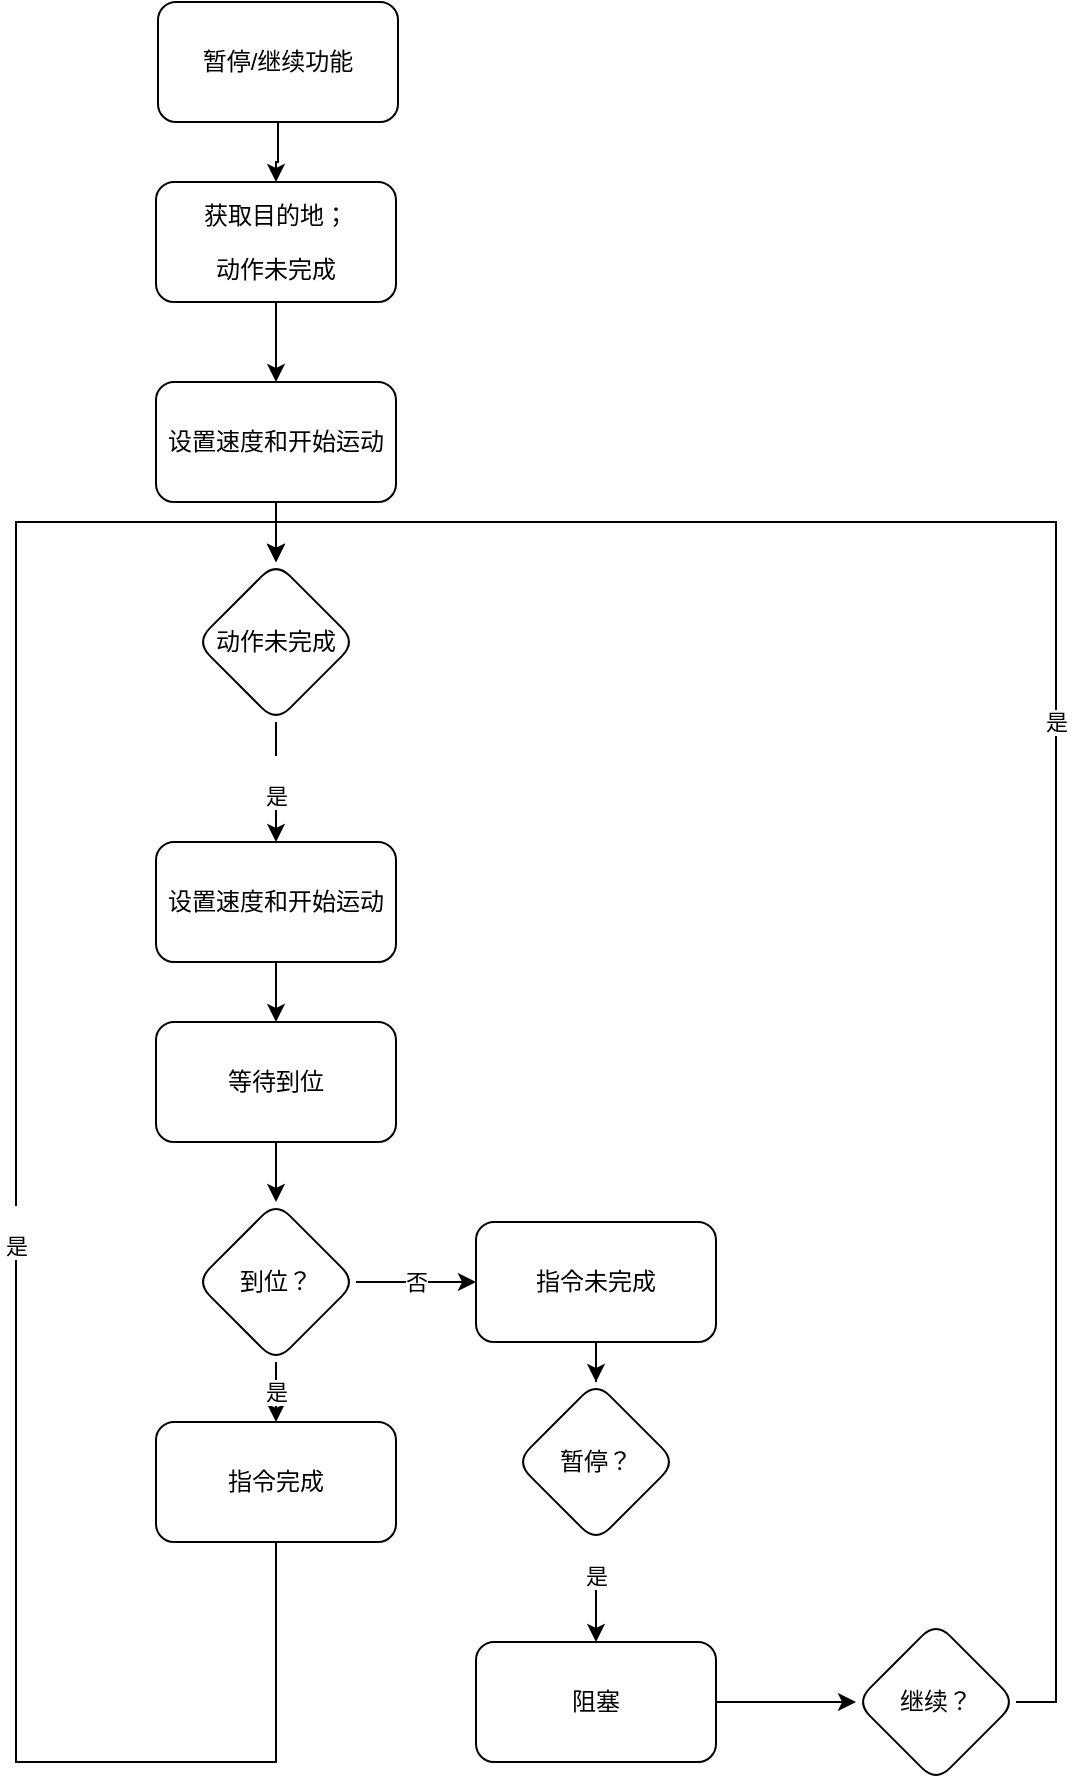 <mxfile version="21.3.4" type="github">
  <diagram id="C5RBs43oDa-KdzZeNtuy" name="Page-1">
    <mxGraphModel dx="1430" dy="775" grid="1" gridSize="10" guides="1" tooltips="1" connect="1" arrows="1" fold="1" page="1" pageScale="1" pageWidth="827" pageHeight="1169" math="0" shadow="0">
      <root>
        <mxCell id="WIyWlLk6GJQsqaUBKTNV-0" />
        <mxCell id="WIyWlLk6GJQsqaUBKTNV-1" parent="WIyWlLk6GJQsqaUBKTNV-0" />
        <mxCell id="Q33sTQYiLbo9IT7X74FS-3" value="" style="edgeStyle=orthogonalEdgeStyle;rounded=0;orthogonalLoop=1;jettySize=auto;html=1;" edge="1" parent="WIyWlLk6GJQsqaUBKTNV-1" source="Q33sTQYiLbo9IT7X74FS-1" target="Q33sTQYiLbo9IT7X74FS-2">
          <mxGeometry relative="1" as="geometry" />
        </mxCell>
        <mxCell id="Q33sTQYiLbo9IT7X74FS-1" value="暂停/继续功能" style="rounded=1;whiteSpace=wrap;html=1;" vertex="1" parent="WIyWlLk6GJQsqaUBKTNV-1">
          <mxGeometry x="321" y="90" width="120" height="60" as="geometry" />
        </mxCell>
        <mxCell id="Q33sTQYiLbo9IT7X74FS-5" value="" style="edgeStyle=orthogonalEdgeStyle;rounded=0;orthogonalLoop=1;jettySize=auto;html=1;" edge="1" parent="WIyWlLk6GJQsqaUBKTNV-1" source="Q33sTQYiLbo9IT7X74FS-2" target="Q33sTQYiLbo9IT7X74FS-4">
          <mxGeometry relative="1" as="geometry" />
        </mxCell>
        <mxCell id="Q33sTQYiLbo9IT7X74FS-2" value="&lt;p class=&quot;MsoNormal&quot;&gt;获取目的地；&lt;span style=&quot;mso-spacerun:&#39;yes&#39;;font-family:黑体;color:rgb(51,51,51);&lt;br/&gt;font-size:11.0pt;&quot;&gt;&lt;/span&gt;&lt;/p&gt;&lt;p class=&quot;MsoNormal&quot;&gt;动作未完成&lt;/p&gt;" style="rounded=1;whiteSpace=wrap;html=1;" vertex="1" parent="WIyWlLk6GJQsqaUBKTNV-1">
          <mxGeometry x="320" y="180" width="120" height="60" as="geometry" />
        </mxCell>
        <mxCell id="Q33sTQYiLbo9IT7X74FS-7" value="" style="edgeStyle=orthogonalEdgeStyle;rounded=0;orthogonalLoop=1;jettySize=auto;html=1;entryX=0.5;entryY=0;entryDx=0;entryDy=0;" edge="1" parent="WIyWlLk6GJQsqaUBKTNV-1" source="Q33sTQYiLbo9IT7X74FS-4" target="Q33sTQYiLbo9IT7X74FS-6">
          <mxGeometry relative="1" as="geometry">
            <mxPoint x="580" y="390" as="targetPoint" />
          </mxGeometry>
        </mxCell>
        <mxCell id="Q33sTQYiLbo9IT7X74FS-4" value="&lt;p class=&quot;MsoNormal&quot;&gt;设置速度和开始运动&lt;br&gt;&lt;/p&gt;" style="rounded=1;whiteSpace=wrap;html=1;" vertex="1" parent="WIyWlLk6GJQsqaUBKTNV-1">
          <mxGeometry x="320" y="280" width="120" height="60" as="geometry" />
        </mxCell>
        <mxCell id="Q33sTQYiLbo9IT7X74FS-9" value="&lt;br&gt;是" style="edgeStyle=orthogonalEdgeStyle;rounded=0;orthogonalLoop=1;jettySize=auto;html=1;" edge="1" parent="WIyWlLk6GJQsqaUBKTNV-1" source="Q33sTQYiLbo9IT7X74FS-6" target="Q33sTQYiLbo9IT7X74FS-8">
          <mxGeometry relative="1" as="geometry" />
        </mxCell>
        <mxCell id="Q33sTQYiLbo9IT7X74FS-6" value="动作未完成" style="rhombus;whiteSpace=wrap;html=1;rounded=1;" vertex="1" parent="WIyWlLk6GJQsqaUBKTNV-1">
          <mxGeometry x="340" y="370" width="80" height="80" as="geometry" />
        </mxCell>
        <mxCell id="Q33sTQYiLbo9IT7X74FS-14" value="" style="edgeStyle=orthogonalEdgeStyle;rounded=0;orthogonalLoop=1;jettySize=auto;html=1;" edge="1" parent="WIyWlLk6GJQsqaUBKTNV-1" source="Q33sTQYiLbo9IT7X74FS-8" target="Q33sTQYiLbo9IT7X74FS-13">
          <mxGeometry relative="1" as="geometry" />
        </mxCell>
        <mxCell id="Q33sTQYiLbo9IT7X74FS-8" value="设置速度和开始运动" style="whiteSpace=wrap;html=1;rounded=1;" vertex="1" parent="WIyWlLk6GJQsqaUBKTNV-1">
          <mxGeometry x="320" y="510" width="120" height="60" as="geometry" />
        </mxCell>
        <mxCell id="Q33sTQYiLbo9IT7X74FS-17" value="是" style="edgeStyle=orthogonalEdgeStyle;rounded=0;orthogonalLoop=1;jettySize=auto;html=1;" edge="1" parent="WIyWlLk6GJQsqaUBKTNV-1" source="Q33sTQYiLbo9IT7X74FS-10" target="Q33sTQYiLbo9IT7X74FS-16">
          <mxGeometry relative="1" as="geometry" />
        </mxCell>
        <mxCell id="Q33sTQYiLbo9IT7X74FS-19" value="否" style="edgeStyle=orthogonalEdgeStyle;rounded=0;orthogonalLoop=1;jettySize=auto;html=1;" edge="1" parent="WIyWlLk6GJQsqaUBKTNV-1" source="Q33sTQYiLbo9IT7X74FS-10" target="Q33sTQYiLbo9IT7X74FS-18">
          <mxGeometry relative="1" as="geometry" />
        </mxCell>
        <mxCell id="Q33sTQYiLbo9IT7X74FS-10" value="到位？" style="rhombus;whiteSpace=wrap;html=1;rounded=1;" vertex="1" parent="WIyWlLk6GJQsqaUBKTNV-1">
          <mxGeometry x="340" y="690" width="80" height="80" as="geometry" />
        </mxCell>
        <mxCell id="Q33sTQYiLbo9IT7X74FS-15" value="" style="edgeStyle=orthogonalEdgeStyle;rounded=0;orthogonalLoop=1;jettySize=auto;html=1;" edge="1" parent="WIyWlLk6GJQsqaUBKTNV-1" source="Q33sTQYiLbo9IT7X74FS-13" target="Q33sTQYiLbo9IT7X74FS-10">
          <mxGeometry relative="1" as="geometry" />
        </mxCell>
        <mxCell id="Q33sTQYiLbo9IT7X74FS-13" value="等待到位" style="whiteSpace=wrap;html=1;rounded=1;" vertex="1" parent="WIyWlLk6GJQsqaUBKTNV-1">
          <mxGeometry x="320" y="600" width="120" height="60" as="geometry" />
        </mxCell>
        <mxCell id="Q33sTQYiLbo9IT7X74FS-16" value="指令完成" style="whiteSpace=wrap;html=1;rounded=1;" vertex="1" parent="WIyWlLk6GJQsqaUBKTNV-1">
          <mxGeometry x="320" y="800" width="120" height="60" as="geometry" />
        </mxCell>
        <mxCell id="Q33sTQYiLbo9IT7X74FS-21" value="" style="edgeStyle=orthogonalEdgeStyle;rounded=0;orthogonalLoop=1;jettySize=auto;html=1;" edge="1" parent="WIyWlLk6GJQsqaUBKTNV-1" source="Q33sTQYiLbo9IT7X74FS-18" target="Q33sTQYiLbo9IT7X74FS-20">
          <mxGeometry relative="1" as="geometry" />
        </mxCell>
        <mxCell id="Q33sTQYiLbo9IT7X74FS-18" value="指令未完成" style="whiteSpace=wrap;html=1;rounded=1;" vertex="1" parent="WIyWlLk6GJQsqaUBKTNV-1">
          <mxGeometry x="480" y="700" width="120" height="60" as="geometry" />
        </mxCell>
        <mxCell id="Q33sTQYiLbo9IT7X74FS-23" value="&lt;br&gt;是" style="edgeStyle=orthogonalEdgeStyle;rounded=0;orthogonalLoop=1;jettySize=auto;html=1;" edge="1" parent="WIyWlLk6GJQsqaUBKTNV-1" source="Q33sTQYiLbo9IT7X74FS-20" target="Q33sTQYiLbo9IT7X74FS-22">
          <mxGeometry x="-0.6" relative="1" as="geometry">
            <mxPoint as="offset" />
          </mxGeometry>
        </mxCell>
        <mxCell id="Q33sTQYiLbo9IT7X74FS-20" value="暂停？" style="rhombus;whiteSpace=wrap;html=1;rounded=1;" vertex="1" parent="WIyWlLk6GJQsqaUBKTNV-1">
          <mxGeometry x="500" y="780" width="80" height="80" as="geometry" />
        </mxCell>
        <mxCell id="Q33sTQYiLbo9IT7X74FS-28" value="" style="edgeStyle=orthogonalEdgeStyle;rounded=0;orthogonalLoop=1;jettySize=auto;html=1;" edge="1" parent="WIyWlLk6GJQsqaUBKTNV-1" source="Q33sTQYiLbo9IT7X74FS-22" target="Q33sTQYiLbo9IT7X74FS-27">
          <mxGeometry relative="1" as="geometry" />
        </mxCell>
        <mxCell id="Q33sTQYiLbo9IT7X74FS-22" value="阻塞" style="whiteSpace=wrap;html=1;rounded=1;" vertex="1" parent="WIyWlLk6GJQsqaUBKTNV-1">
          <mxGeometry x="480" y="910" width="120" height="60" as="geometry" />
        </mxCell>
        <mxCell id="Q33sTQYiLbo9IT7X74FS-26" value="&lt;br&gt;是" style="edgeStyle=orthogonalEdgeStyle;rounded=0;orthogonalLoop=1;jettySize=auto;html=1;entryX=0.5;entryY=0;entryDx=0;entryDy=0;exitX=0.5;exitY=1;exitDx=0;exitDy=0;" edge="1" parent="WIyWlLk6GJQsqaUBKTNV-1" source="Q33sTQYiLbo9IT7X74FS-16" target="Q33sTQYiLbo9IT7X74FS-6">
          <mxGeometry relative="1" as="geometry">
            <mxPoint x="340.034" y="970.034" as="sourcePoint" />
            <mxPoint x="500" y="350" as="targetPoint" />
            <Array as="points">
              <mxPoint x="380" y="970" />
              <mxPoint x="250" y="970" />
              <mxPoint x="250" y="350" />
              <mxPoint x="380" y="350" />
            </Array>
          </mxGeometry>
        </mxCell>
        <mxCell id="Q33sTQYiLbo9IT7X74FS-29" value="是" style="edgeStyle=orthogonalEdgeStyle;rounded=0;orthogonalLoop=1;jettySize=auto;html=1;entryX=0.5;entryY=0;entryDx=0;entryDy=0;" edge="1" parent="WIyWlLk6GJQsqaUBKTNV-1" source="Q33sTQYiLbo9IT7X74FS-27" target="Q33sTQYiLbo9IT7X74FS-6">
          <mxGeometry relative="1" as="geometry">
            <Array as="points">
              <mxPoint x="770" y="940" />
              <mxPoint x="770" y="350" />
              <mxPoint x="380" y="350" />
            </Array>
          </mxGeometry>
        </mxCell>
        <mxCell id="Q33sTQYiLbo9IT7X74FS-27" value="继续？" style="rhombus;whiteSpace=wrap;html=1;rounded=1;" vertex="1" parent="WIyWlLk6GJQsqaUBKTNV-1">
          <mxGeometry x="670" y="900" width="80" height="80" as="geometry" />
        </mxCell>
      </root>
    </mxGraphModel>
  </diagram>
</mxfile>
